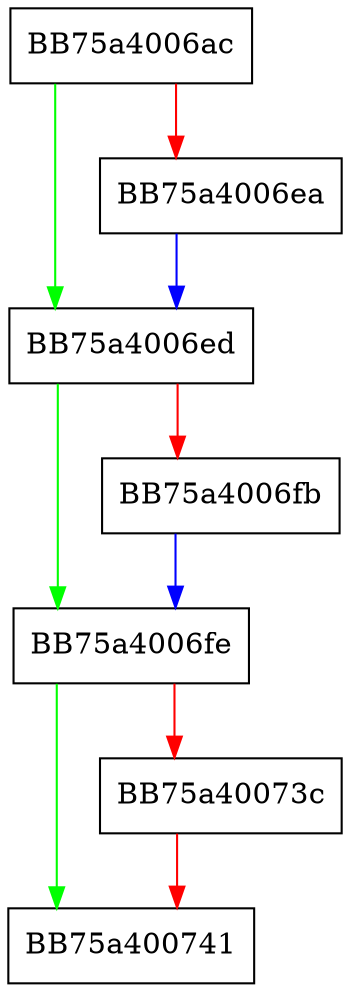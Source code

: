 digraph query_multi_key_regex {
  node [shape="box"];
  graph [splines=ortho];
  BB75a4006ac -> BB75a4006ed [color="green"];
  BB75a4006ac -> BB75a4006ea [color="red"];
  BB75a4006ea -> BB75a4006ed [color="blue"];
  BB75a4006ed -> BB75a4006fe [color="green"];
  BB75a4006ed -> BB75a4006fb [color="red"];
  BB75a4006fb -> BB75a4006fe [color="blue"];
  BB75a4006fe -> BB75a400741 [color="green"];
  BB75a4006fe -> BB75a40073c [color="red"];
  BB75a40073c -> BB75a400741 [color="red"];
}